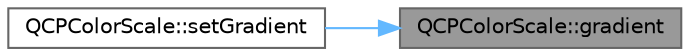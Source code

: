 digraph "QCPColorScale::gradient"
{
 // LATEX_PDF_SIZE
  bgcolor="transparent";
  edge [fontname=Helvetica,fontsize=10,labelfontname=Helvetica,labelfontsize=10];
  node [fontname=Helvetica,fontsize=10,shape=box,height=0.2,width=0.4];
  rankdir="RL";
  Node1 [label="QCPColorScale::gradient",height=0.2,width=0.4,color="gray40", fillcolor="grey60", style="filled", fontcolor="black",tooltip=" "];
  Node1 -> Node2 [dir="back",color="steelblue1",style="solid"];
  Node2 [label="QCPColorScale::setGradient",height=0.2,width=0.4,color="grey40", fillcolor="white", style="filled",URL="$class_q_c_p_color_scale.html#a1f29583bb6f1e7f473b62fb712be3940",tooltip=" "];
}
